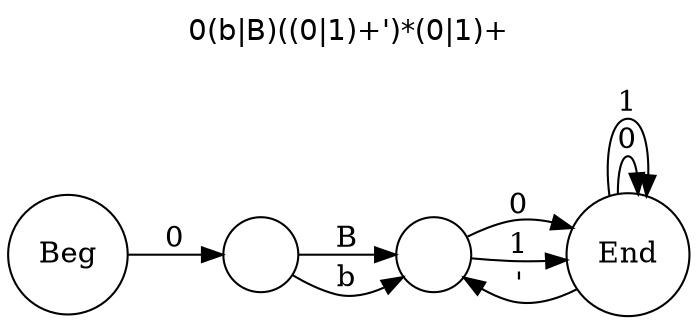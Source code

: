 digraph tokex {
	labelloc="t";
	label="0(b|B)((0|1)+')*(0|1)+";
	graph [dpi=200];
	rankdir=LR;
	fontname="Helvetica";
	edge [arrowhead=normal,arrowtail=dot];
	node [shape=circle];
	# Auto-generated by Tokex.

	q0 [label=""];
	q1 [label="End"];
	q2 [label=""];
	q3 [label="Beg"];
	q3 -> q2 [label="0"];
	q2 -> q0 [label="B"];
	q2 -> q0 [label="b"];
	q0 -> q1 [label="0"];
	q0 -> q1 [label="1"];
	q1 -> q0 [label="'"];
	q1 -> q1 [label="0"];
	q1 -> q1 [label="1"];
}
